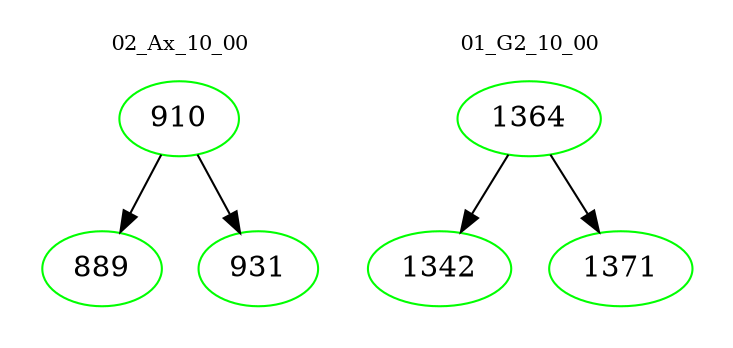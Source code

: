 digraph{
subgraph cluster_0 {
color = white
label = "02_Ax_10_00";
fontsize=10;
T0_910 [label="910", color="green"]
T0_910 -> T0_889 [color="black"]
T0_889 [label="889", color="green"]
T0_910 -> T0_931 [color="black"]
T0_931 [label="931", color="green"]
}
subgraph cluster_1 {
color = white
label = "01_G2_10_00";
fontsize=10;
T1_1364 [label="1364", color="green"]
T1_1364 -> T1_1342 [color="black"]
T1_1342 [label="1342", color="green"]
T1_1364 -> T1_1371 [color="black"]
T1_1371 [label="1371", color="green"]
}
}
